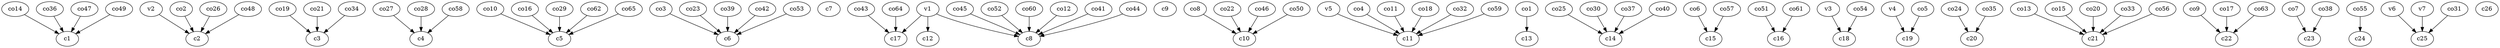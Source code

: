 strict digraph  {
c1;
c2;
c3;
c4;
c5;
c6;
c7;
c8;
c9;
c10;
c11;
c12;
c13;
c14;
c15;
c16;
c17;
c18;
c19;
c20;
c21;
c22;
c23;
c24;
c25;
c26;
v1;
v2;
v3;
v4;
v5;
v6;
v7;
co1;
co2;
co3;
co4;
co5;
co6;
co7;
co8;
co9;
co10;
co11;
co12;
co13;
co14;
co15;
co16;
co17;
co18;
co19;
co20;
co21;
co22;
co23;
co24;
co25;
co26;
co27;
co28;
co29;
co30;
co31;
co32;
co33;
co34;
co35;
co36;
co37;
co38;
co39;
co40;
co41;
co42;
co43;
co44;
co45;
co46;
co47;
co48;
co49;
co50;
co51;
co52;
co53;
co54;
co55;
co56;
co57;
co58;
co59;
co60;
co61;
co62;
co63;
co64;
co65;
v1 -> c8  [weight=1];
v1 -> c12  [weight=1];
v1 -> c17  [weight=1];
v2 -> c2  [weight=1];
v3 -> c18  [weight=1];
v4 -> c19  [weight=1];
v5 -> c11  [weight=1];
v6 -> c25  [weight=1];
v7 -> c25  [weight=1];
co1 -> c13  [weight=1];
co2 -> c2  [weight=1];
co3 -> c6  [weight=1];
co4 -> c11  [weight=1];
co5 -> c19  [weight=1];
co6 -> c15  [weight=1];
co7 -> c23  [weight=1];
co8 -> c10  [weight=1];
co9 -> c22  [weight=1];
co10 -> c5  [weight=1];
co11 -> c11  [weight=1];
co12 -> c8  [weight=1];
co13 -> c21  [weight=1];
co14 -> c1  [weight=1];
co15 -> c21  [weight=1];
co16 -> c5  [weight=1];
co17 -> c22  [weight=1];
co18 -> c11  [weight=1];
co19 -> c3  [weight=1];
co20 -> c21  [weight=1];
co21 -> c3  [weight=1];
co22 -> c10  [weight=1];
co23 -> c6  [weight=1];
co24 -> c20  [weight=1];
co25 -> c14  [weight=1];
co26 -> c2  [weight=1];
co27 -> c4  [weight=1];
co28 -> c4  [weight=1];
co29 -> c5  [weight=1];
co30 -> c14  [weight=1];
co31 -> c25  [weight=1];
co32 -> c11  [weight=1];
co33 -> c21  [weight=1];
co34 -> c3  [weight=1];
co35 -> c20  [weight=1];
co36 -> c1  [weight=1];
co37 -> c14  [weight=1];
co38 -> c23  [weight=1];
co39 -> c6  [weight=1];
co40 -> c14  [weight=1];
co41 -> c8  [weight=1];
co42 -> c6  [weight=1];
co43 -> c17  [weight=1];
co44 -> c8  [weight=1];
co45 -> c8  [weight=1];
co46 -> c10  [weight=1];
co47 -> c1  [weight=1];
co48 -> c2  [weight=1];
co49 -> c1  [weight=1];
co50 -> c10  [weight=1];
co51 -> c16  [weight=1];
co52 -> c8  [weight=1];
co53 -> c6  [weight=1];
co54 -> c18  [weight=1];
co55 -> c24  [weight=1];
co56 -> c21  [weight=1];
co57 -> c15  [weight=1];
co58 -> c4  [weight=1];
co59 -> c11  [weight=1];
co60 -> c8  [weight=1];
co61 -> c16  [weight=1];
co62 -> c5  [weight=1];
co63 -> c22  [weight=1];
co64 -> c17  [weight=1];
co65 -> c5  [weight=1];
}
